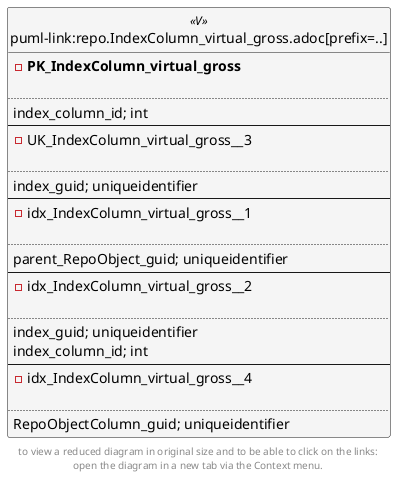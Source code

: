 @startuml
left to right direction
'top to bottom direction
hide circle
'avoide "." issues:
set namespaceSeparator none


skinparam class {
  BackgroundColor White
  BackgroundColor<<FN>> Yellow
  BackgroundColor<<FS>> Yellow
  BackgroundColor<<FT>> LightGray
  BackgroundColor<<IF>> Yellow
  BackgroundColor<<IS>> Yellow
  BackgroundColor<<P>> Aqua
  BackgroundColor<<PC>> Aqua
  BackgroundColor<<SN>> Yellow
  BackgroundColor<<SO>> SlateBlue
  BackgroundColor<<TF>> LightGray
  BackgroundColor<<TR>> Tomato
  BackgroundColor<<U>> White
  BackgroundColor<<V>> WhiteSmoke
  BackgroundColor<<X>> Aqua
}


entity "puml-link:repo.IndexColumn_virtual_gross.adoc[prefix=..]" as repo.IndexColumn_virtual_gross << V >> {
- **PK_IndexColumn_virtual_gross**

..
index_column_id; int
--
- UK_IndexColumn_virtual_gross__3

..
index_guid; uniqueidentifier
--
- idx_IndexColumn_virtual_gross__1

..
parent_RepoObject_guid; uniqueidentifier
--
- idx_IndexColumn_virtual_gross__2

..
index_guid; uniqueidentifier
index_column_id; int
--
- idx_IndexColumn_virtual_gross__4

..
RepoObjectColumn_guid; uniqueidentifier
}


footer
to view a reduced diagram in original size and to be able to click on the links:
open the diagram in a new tab via the Context menu.
end footer

@enduml

